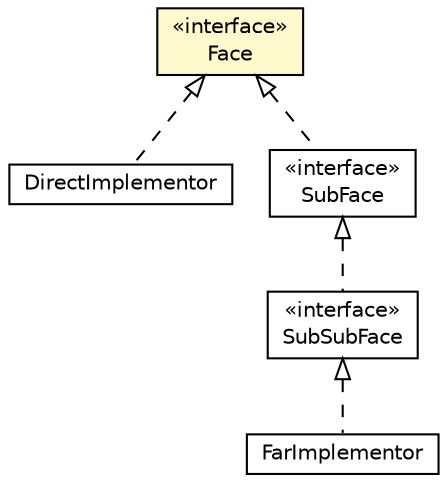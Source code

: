 #!/usr/local/bin/dot
#
# Class diagram 
# Generated by UMLGraph version 281411 (http://www.spinellis.gr/umlgraph/)
#

digraph G {
graph [fontnames="svg"]
edge [fontname="Helvetica",fontsize=10,labelfontname="Helvetica",labelfontsize=10,color="black"];
node [fontname="Helvetica",fontcolor="black",fontsize=10,shape=plaintext,margin=0,width=0,height=0];
nodesep=0.25;
ranksep=0.5;
// gr.spinellis.iface.classes.FarImplementor
c129 [label=<<table title="gr.spinellis.iface.classes.FarImplementor" border="0" cellborder="1" cellspacing="0" cellpadding="2"><tr><td><table border="0" cellspacing="0" cellpadding="1"><tr><td align="center" balign="center"> FarImplementor </td></tr></table></td></tr></table>>];
// gr.spinellis.iface.classes.DirectImplementor
c130 [label=<<table title="gr.spinellis.iface.classes.DirectImplementor" border="0" cellborder="1" cellspacing="0" cellpadding="2"><tr><td><table border="0" cellspacing="0" cellpadding="1"><tr><td align="center" balign="center"> DirectImplementor </td></tr></table></td></tr></table>>];
// gr.spinellis.iface.classes.SubSubFace
c132 [label=<<table title="gr.spinellis.iface.classes.SubSubFace" border="0" cellborder="1" cellspacing="0" cellpadding="2"><tr><td><table border="0" cellspacing="0" cellpadding="1"><tr><td align="center" balign="center"> &#171;interface&#187; </td></tr><tr><td align="center" balign="center"> SubSubFace </td></tr></table></td></tr></table>>];
// gr.spinellis.iface.classes.SubFace
c133 [label=<<table title="gr.spinellis.iface.classes.SubFace" border="0" cellborder="1" cellspacing="0" cellpadding="2"><tr><td><table border="0" cellspacing="0" cellpadding="1"><tr><td align="center" balign="center"> &#171;interface&#187; </td></tr><tr><td align="center" balign="center"> SubFace </td></tr></table></td></tr></table>>];
// gr.spinellis.iface.classes.Face
c134 [label=<<table title="gr.spinellis.iface.classes.Face" border="0" cellborder="1" cellspacing="0" cellpadding="2" bgcolor="lemonchiffon"><tr><td><table border="0" cellspacing="0" cellpadding="1"><tr><td align="center" balign="center"> &#171;interface&#187; </td></tr><tr><td align="center" balign="center"> Face </td></tr></table></td></tr></table>>];
// gr.spinellis.iface.classes.FarImplementor implements gr.spinellis.iface.classes.SubSubFace
c132 -> c129 [arrowtail=empty,style=dashed,dir=back,weight=9];
// gr.spinellis.iface.classes.DirectImplementor implements gr.spinellis.iface.classes.Face
c134 -> c130 [arrowtail=empty,style=dashed,dir=back,weight=9];
// gr.spinellis.iface.classes.SubSubFace implements gr.spinellis.iface.classes.SubFace
c133 -> c132 [arrowtail=empty,style=dashed,dir=back,weight=9];
// gr.spinellis.iface.classes.SubFace implements gr.spinellis.iface.classes.Face
c134 -> c133 [arrowtail=empty,style=dashed,dir=back,weight=9];
}

